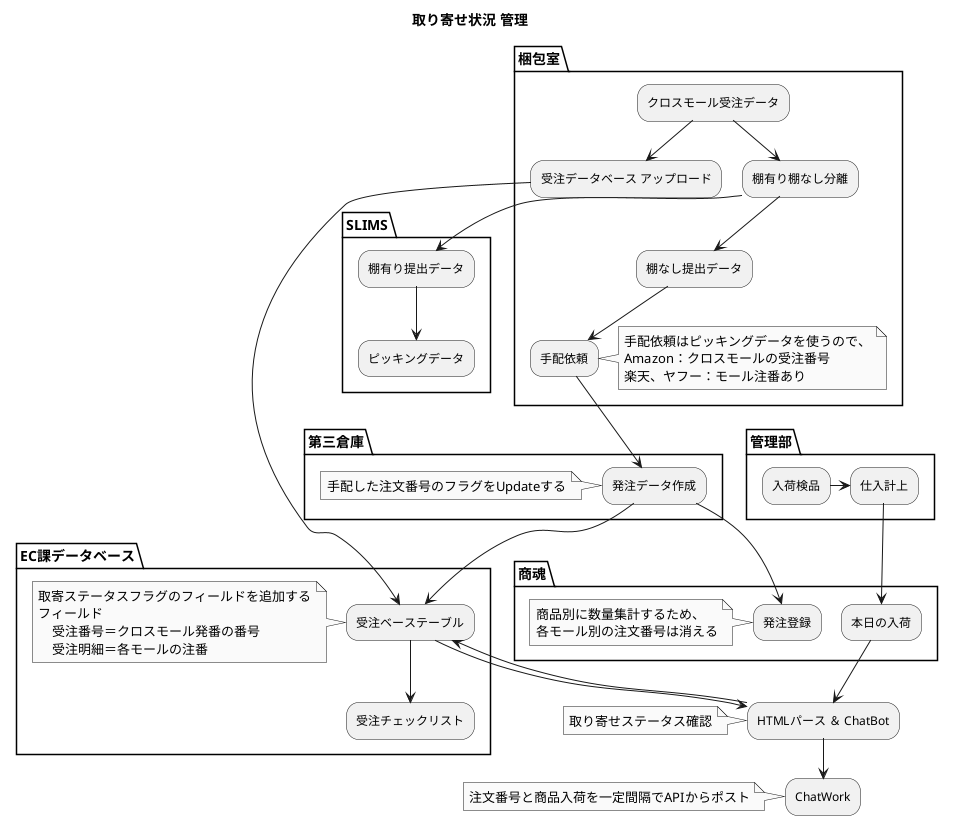 @startuml order_management

skinparam monochrome true

title 取り寄せ状況 管理

Partition "梱包室" {
    "クロスモール受注データ" --> "棚有り棚なし分離"
    --> "棚なし提出データ"
    --> "手配依頼"
    
    note right
        手配依頼はピッキングデータを使うので、
        Amazon：クロスモールの受注番号
        楽天、ヤフー：モール注番あり
    end note

    "クロスモール受注データ" --> "受注データベース アップロード"

}

Partition "EC課データベース" { 
    "受注データベース アップロード" --> "受注ベーステーブル"
}




Partition "管理部" {

    "入荷検品" -right-> "仕入計上"

}

Partition "第三倉庫"
    "手配依頼" --> "発注データ作成"
    
    note left
        手配した注文番号のフラグをUpdateする
    end note

}

Partition "商魂" {
    "発注データ作成" --> "発注登録"
    note left
        商品別に数量集計するため、
        各モール別の注文番号は消える
    end note


    "仕入計上" --> "本日の入荷"
}


Partition "EC課データベース" { 

    "受注ベーステーブル" --> "受注チェックリスト"

    "発注データ作成" --> "受注ベーステーブル"
    note left
        取寄ステータスフラグのフィールドを追加する
        フィールド
            受注番号＝クロスモール発番の番号
            受注明細＝各モールの注番
    end note

}

"本日の入荷" --> "HTMLパース ＆ ChatBot"

"HTMLパース ＆ ChatBot" --> "受注ベーステーブル"
--> "HTMLパース ＆ ChatBot"
note left
    取り寄せステータス確認
end note

"HTMLパース ＆ ChatBot" --> "ChatWork"

note left
    注文番号と商品入荷を一定間隔でAPIからポスト
end note

Partition SLIMS {
    "棚有り棚なし分離" --> "棚有り提出データ"
    --> "ピッキングデータ"
}



@enduml